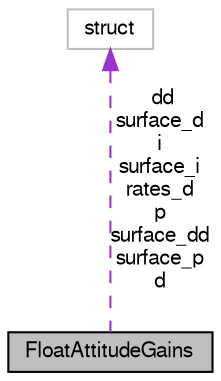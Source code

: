 digraph "FloatAttitudeGains"
{
  edge [fontname="FreeSans",fontsize="10",labelfontname="FreeSans",labelfontsize="10"];
  node [fontname="FreeSans",fontsize="10",shape=record];
  Node1 [label="FloatAttitudeGains",height=0.2,width=0.4,color="black", fillcolor="grey75", style="filled", fontcolor="black"];
  Node2 -> Node1 [dir="back",color="darkorchid3",fontsize="10",style="dashed",label=" dd\nsurface_d\ni\nsurface_i\nrates_d\np\nsurface_dd\nsurface_p\nd" ,fontname="FreeSans"];
  Node2 [label="struct",height=0.2,width=0.4,color="grey75", fillcolor="white", style="filled"];
}
